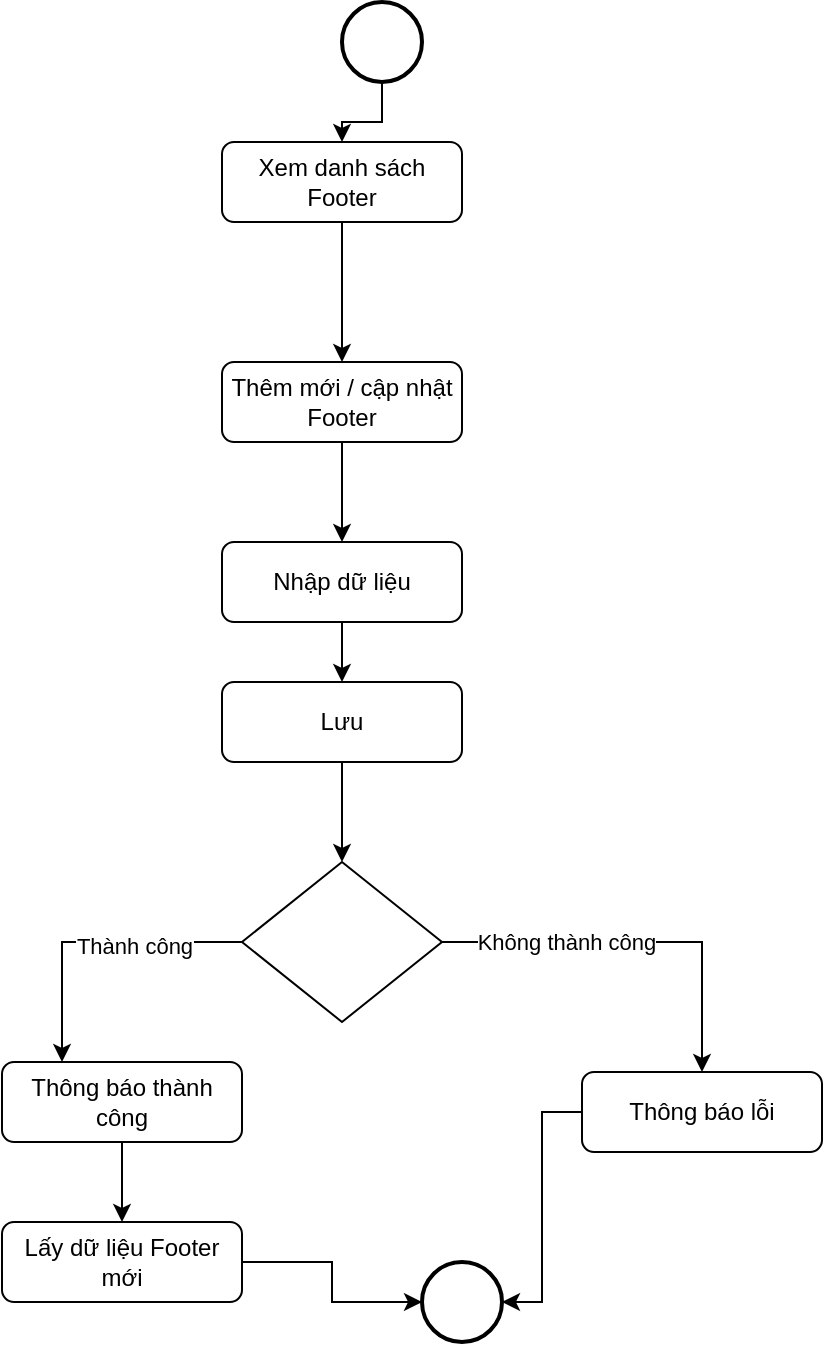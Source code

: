<mxfile version="22.1.21" type="device">
  <diagram name="Page-1" id="QhAGSmfaxEOebzCc9PE7">
    <mxGraphModel dx="742" dy="606" grid="1" gridSize="10" guides="1" tooltips="1" connect="1" arrows="1" fold="1" page="1" pageScale="1" pageWidth="850" pageHeight="1100" math="0" shadow="0">
      <root>
        <mxCell id="0" />
        <mxCell id="1" parent="0" />
        <mxCell id="pP83uIEeEP2As9i16IkL-1" value="" style="edgeStyle=orthogonalEdgeStyle;rounded=0;orthogonalLoop=1;jettySize=auto;html=1;" edge="1" parent="1" source="pP83uIEeEP2As9i16IkL-2" target="pP83uIEeEP2As9i16IkL-12">
          <mxGeometry relative="1" as="geometry" />
        </mxCell>
        <mxCell id="pP83uIEeEP2As9i16IkL-2" value="Xem danh sách Footer" style="rounded=1;whiteSpace=wrap;html=1;fontSize=12;glass=0;strokeWidth=1;shadow=0;" vertex="1" parent="1">
          <mxGeometry x="160" y="80" width="120" height="40" as="geometry" />
        </mxCell>
        <mxCell id="pP83uIEeEP2As9i16IkL-3" style="edgeStyle=orthogonalEdgeStyle;rounded=0;orthogonalLoop=1;jettySize=auto;html=1;entryX=0.25;entryY=0;entryDx=0;entryDy=0;exitX=0;exitY=0.5;exitDx=0;exitDy=0;" edge="1" parent="1" source="pP83uIEeEP2As9i16IkL-7" target="pP83uIEeEP2As9i16IkL-18">
          <mxGeometry relative="1" as="geometry" />
        </mxCell>
        <mxCell id="pP83uIEeEP2As9i16IkL-4" value="Thành công" style="edgeLabel;html=1;align=center;verticalAlign=middle;resizable=0;points=[];" vertex="1" connectable="0" parent="pP83uIEeEP2As9i16IkL-3">
          <mxGeometry x="-0.283" y="2" relative="1" as="geometry">
            <mxPoint as="offset" />
          </mxGeometry>
        </mxCell>
        <mxCell id="pP83uIEeEP2As9i16IkL-5" style="edgeStyle=orthogonalEdgeStyle;rounded=0;orthogonalLoop=1;jettySize=auto;html=1;exitX=1;exitY=0.5;exitDx=0;exitDy=0;" edge="1" parent="1" source="pP83uIEeEP2As9i16IkL-7" target="pP83uIEeEP2As9i16IkL-21">
          <mxGeometry relative="1" as="geometry" />
        </mxCell>
        <mxCell id="pP83uIEeEP2As9i16IkL-6" value="Không thành công" style="edgeLabel;html=1;align=center;verticalAlign=middle;resizable=0;points=[];" vertex="1" connectable="0" parent="pP83uIEeEP2As9i16IkL-5">
          <mxGeometry x="-0.491" y="-1" relative="1" as="geometry">
            <mxPoint x="12" y="-1" as="offset" />
          </mxGeometry>
        </mxCell>
        <mxCell id="pP83uIEeEP2As9i16IkL-7" value="" style="rhombus;whiteSpace=wrap;html=1;shadow=0;fontFamily=Helvetica;fontSize=12;align=center;strokeWidth=1;spacing=6;spacingTop=-4;" vertex="1" parent="1">
          <mxGeometry x="170" y="440" width="100" height="80" as="geometry" />
        </mxCell>
        <mxCell id="pP83uIEeEP2As9i16IkL-8" value="" style="edgeStyle=orthogonalEdgeStyle;rounded=0;orthogonalLoop=1;jettySize=auto;html=1;" edge="1" parent="1" source="pP83uIEeEP2As9i16IkL-9" target="pP83uIEeEP2As9i16IkL-2">
          <mxGeometry relative="1" as="geometry" />
        </mxCell>
        <mxCell id="pP83uIEeEP2As9i16IkL-9" value="" style="strokeWidth=2;html=1;shape=mxgraph.flowchart.start_2;whiteSpace=wrap;" vertex="1" parent="1">
          <mxGeometry x="220" y="10" width="40" height="40" as="geometry" />
        </mxCell>
        <mxCell id="pP83uIEeEP2As9i16IkL-10" value="" style="strokeWidth=2;html=1;shape=mxgraph.flowchart.start_2;whiteSpace=wrap;" vertex="1" parent="1">
          <mxGeometry x="260" y="640" width="40" height="40" as="geometry" />
        </mxCell>
        <mxCell id="pP83uIEeEP2As9i16IkL-11" value="" style="edgeStyle=orthogonalEdgeStyle;rounded=0;orthogonalLoop=1;jettySize=auto;html=1;" edge="1" parent="1" source="pP83uIEeEP2As9i16IkL-12" target="pP83uIEeEP2As9i16IkL-14">
          <mxGeometry relative="1" as="geometry" />
        </mxCell>
        <mxCell id="pP83uIEeEP2As9i16IkL-12" value="Thêm mới / cập nhật Footer" style="rounded=1;whiteSpace=wrap;html=1;fontSize=12;glass=0;strokeWidth=1;shadow=0;" vertex="1" parent="1">
          <mxGeometry x="160" y="190" width="120" height="40" as="geometry" />
        </mxCell>
        <mxCell id="pP83uIEeEP2As9i16IkL-13" value="" style="edgeStyle=orthogonalEdgeStyle;rounded=0;orthogonalLoop=1;jettySize=auto;html=1;" edge="1" parent="1" source="pP83uIEeEP2As9i16IkL-14" target="pP83uIEeEP2As9i16IkL-16">
          <mxGeometry relative="1" as="geometry" />
        </mxCell>
        <mxCell id="pP83uIEeEP2As9i16IkL-14" value="Nhập dữ liệu" style="rounded=1;whiteSpace=wrap;html=1;fontSize=12;glass=0;strokeWidth=1;shadow=0;" vertex="1" parent="1">
          <mxGeometry x="160" y="280" width="120" height="40" as="geometry" />
        </mxCell>
        <mxCell id="pP83uIEeEP2As9i16IkL-15" style="edgeStyle=orthogonalEdgeStyle;rounded=0;orthogonalLoop=1;jettySize=auto;html=1;" edge="1" parent="1" source="pP83uIEeEP2As9i16IkL-16" target="pP83uIEeEP2As9i16IkL-7">
          <mxGeometry relative="1" as="geometry" />
        </mxCell>
        <mxCell id="pP83uIEeEP2As9i16IkL-16" value="Lưu" style="rounded=1;whiteSpace=wrap;html=1;fontSize=12;glass=0;strokeWidth=1;shadow=0;" vertex="1" parent="1">
          <mxGeometry x="160" y="350" width="120" height="40" as="geometry" />
        </mxCell>
        <mxCell id="pP83uIEeEP2As9i16IkL-17" value="" style="edgeStyle=orthogonalEdgeStyle;rounded=0;orthogonalLoop=1;jettySize=auto;html=1;" edge="1" parent="1" source="pP83uIEeEP2As9i16IkL-18" target="pP83uIEeEP2As9i16IkL-19">
          <mxGeometry relative="1" as="geometry" />
        </mxCell>
        <mxCell id="pP83uIEeEP2As9i16IkL-18" value="Thông báo thành công" style="rounded=1;whiteSpace=wrap;html=1;fontSize=12;glass=0;strokeWidth=1;shadow=0;" vertex="1" parent="1">
          <mxGeometry x="50" y="540" width="120" height="40" as="geometry" />
        </mxCell>
        <mxCell id="pP83uIEeEP2As9i16IkL-19" value="Lấy dữ liệu Footer mới" style="rounded=1;whiteSpace=wrap;html=1;fontSize=12;glass=0;strokeWidth=1;shadow=0;" vertex="1" parent="1">
          <mxGeometry x="50" y="620" width="120" height="40" as="geometry" />
        </mxCell>
        <mxCell id="pP83uIEeEP2As9i16IkL-20" style="edgeStyle=orthogonalEdgeStyle;rounded=0;orthogonalLoop=1;jettySize=auto;html=1;entryX=0;entryY=0.5;entryDx=0;entryDy=0;entryPerimeter=0;" edge="1" parent="1" source="pP83uIEeEP2As9i16IkL-19" target="pP83uIEeEP2As9i16IkL-10">
          <mxGeometry relative="1" as="geometry" />
        </mxCell>
        <mxCell id="pP83uIEeEP2As9i16IkL-21" value="Thông báo lỗi" style="rounded=1;whiteSpace=wrap;html=1;fontSize=12;glass=0;strokeWidth=1;shadow=0;" vertex="1" parent="1">
          <mxGeometry x="340" y="545" width="120" height="40" as="geometry" />
        </mxCell>
        <mxCell id="pP83uIEeEP2As9i16IkL-22" style="edgeStyle=orthogonalEdgeStyle;rounded=0;orthogonalLoop=1;jettySize=auto;html=1;entryX=1;entryY=0.5;entryDx=0;entryDy=0;entryPerimeter=0;" edge="1" parent="1" source="pP83uIEeEP2As9i16IkL-21" target="pP83uIEeEP2As9i16IkL-10">
          <mxGeometry relative="1" as="geometry" />
        </mxCell>
      </root>
    </mxGraphModel>
  </diagram>
</mxfile>
